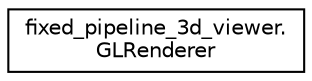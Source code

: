 digraph "Graphical Class Hierarchy"
{
  edge [fontname="Helvetica",fontsize="10",labelfontname="Helvetica",labelfontsize="10"];
  node [fontname="Helvetica",fontsize="10",shape=record];
  rankdir="LR";
  Node1 [label="fixed_pipeline_3d_viewer.\lGLRenderer",height=0.2,width=0.4,color="black", fillcolor="white", style="filled",URL="$classfixed__pipeline__3d__viewer_1_1_g_l_renderer.html"];
}
